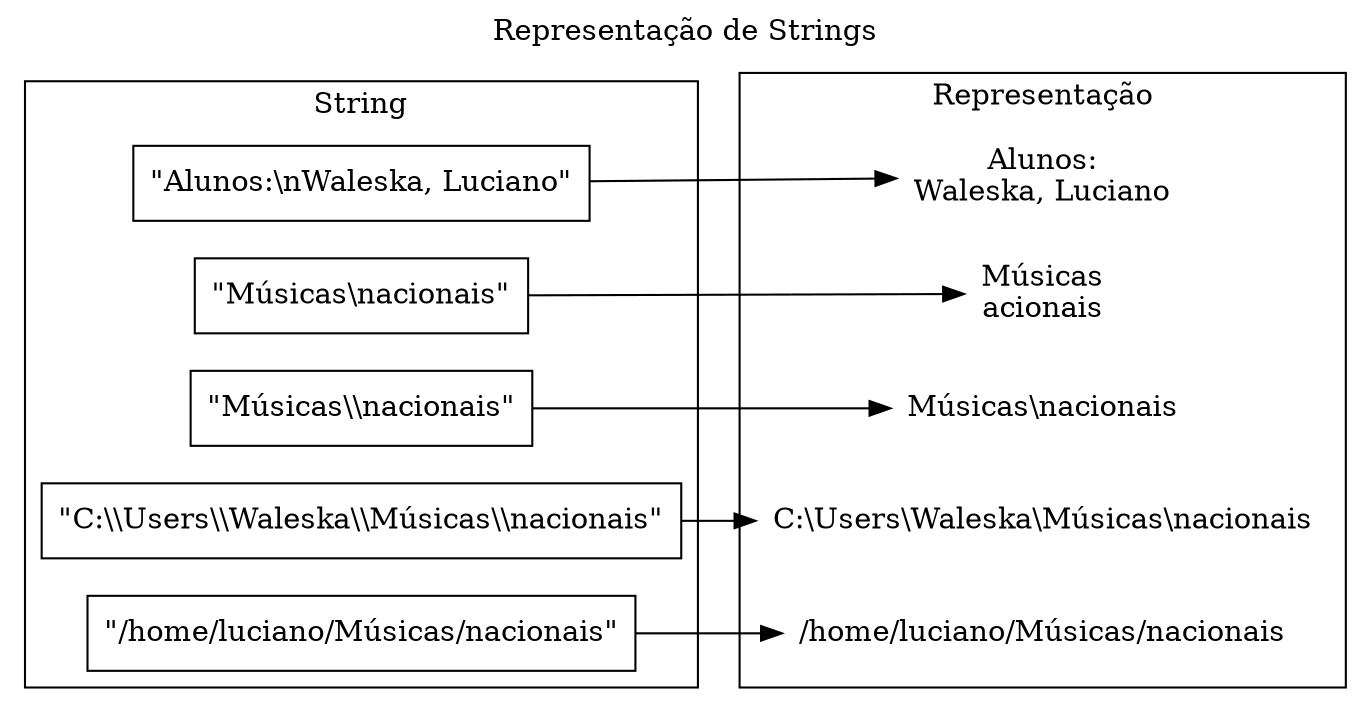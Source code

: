 /*  Este arquivo pode ser utilizado para geração de gráficos.
http://www.graphviz.org/Gallery.php 
*/

digraph G {
  rankdir="LR"
  node[shape=box]
  label="Representação de Strings"
  labelloc=t

  subgraph cluster_string{
    label="String"
    mensagem[label="\"Alunos:\\nWaleska, Luciano\""];
    musica_nacional[label="\"Músicas\\nacionais\""];
    musica_nacional_escaped[label="\"Músicas\\\\nacionais\""];
    path[label="\"C:\\\\Users\\\\Waleska\\\\Músicas\\\\nacionais\""];
    path_unix[label="\"/home/luciano/Músicas/nacionais\""];
  }
  subgraph cluster_representacao{
    node[shape=none]
    label="Representação"
    r_mensagem[label="Alunos:\nWaleska, Luciano"];
    r_musica_nacional[label="Músicas\nacionais"];
    r_musica_nacional_escaped[label="Músicas\\nacionais"];
    r_path[label="C:\\Users\\Waleska\\Músicas\\nacionais"];
    r_path_unix[label="/home/luciano/Músicas/nacionais"];
  }
  mensagem->r_mensagem;
  musica_nacional->r_musica_nacional;
  musica_nacional_escaped -> r_musica_nacional_escaped;
  path->r_path;
  path_unix->r_path_unix;
}

/*
Problema:

Abrir um arquivo
  Escrever no arquivo
  Ler do arquivo
Fechar arquivo
Gerenciar erros


Problemas: 
* Representar um arquivo
** Nome do arquivo
** Caminho do arquivo
** Tipo do arquivo?
** Permissão do arquivo

Manipulações:
  Ler informação no arquivo
  


*/
